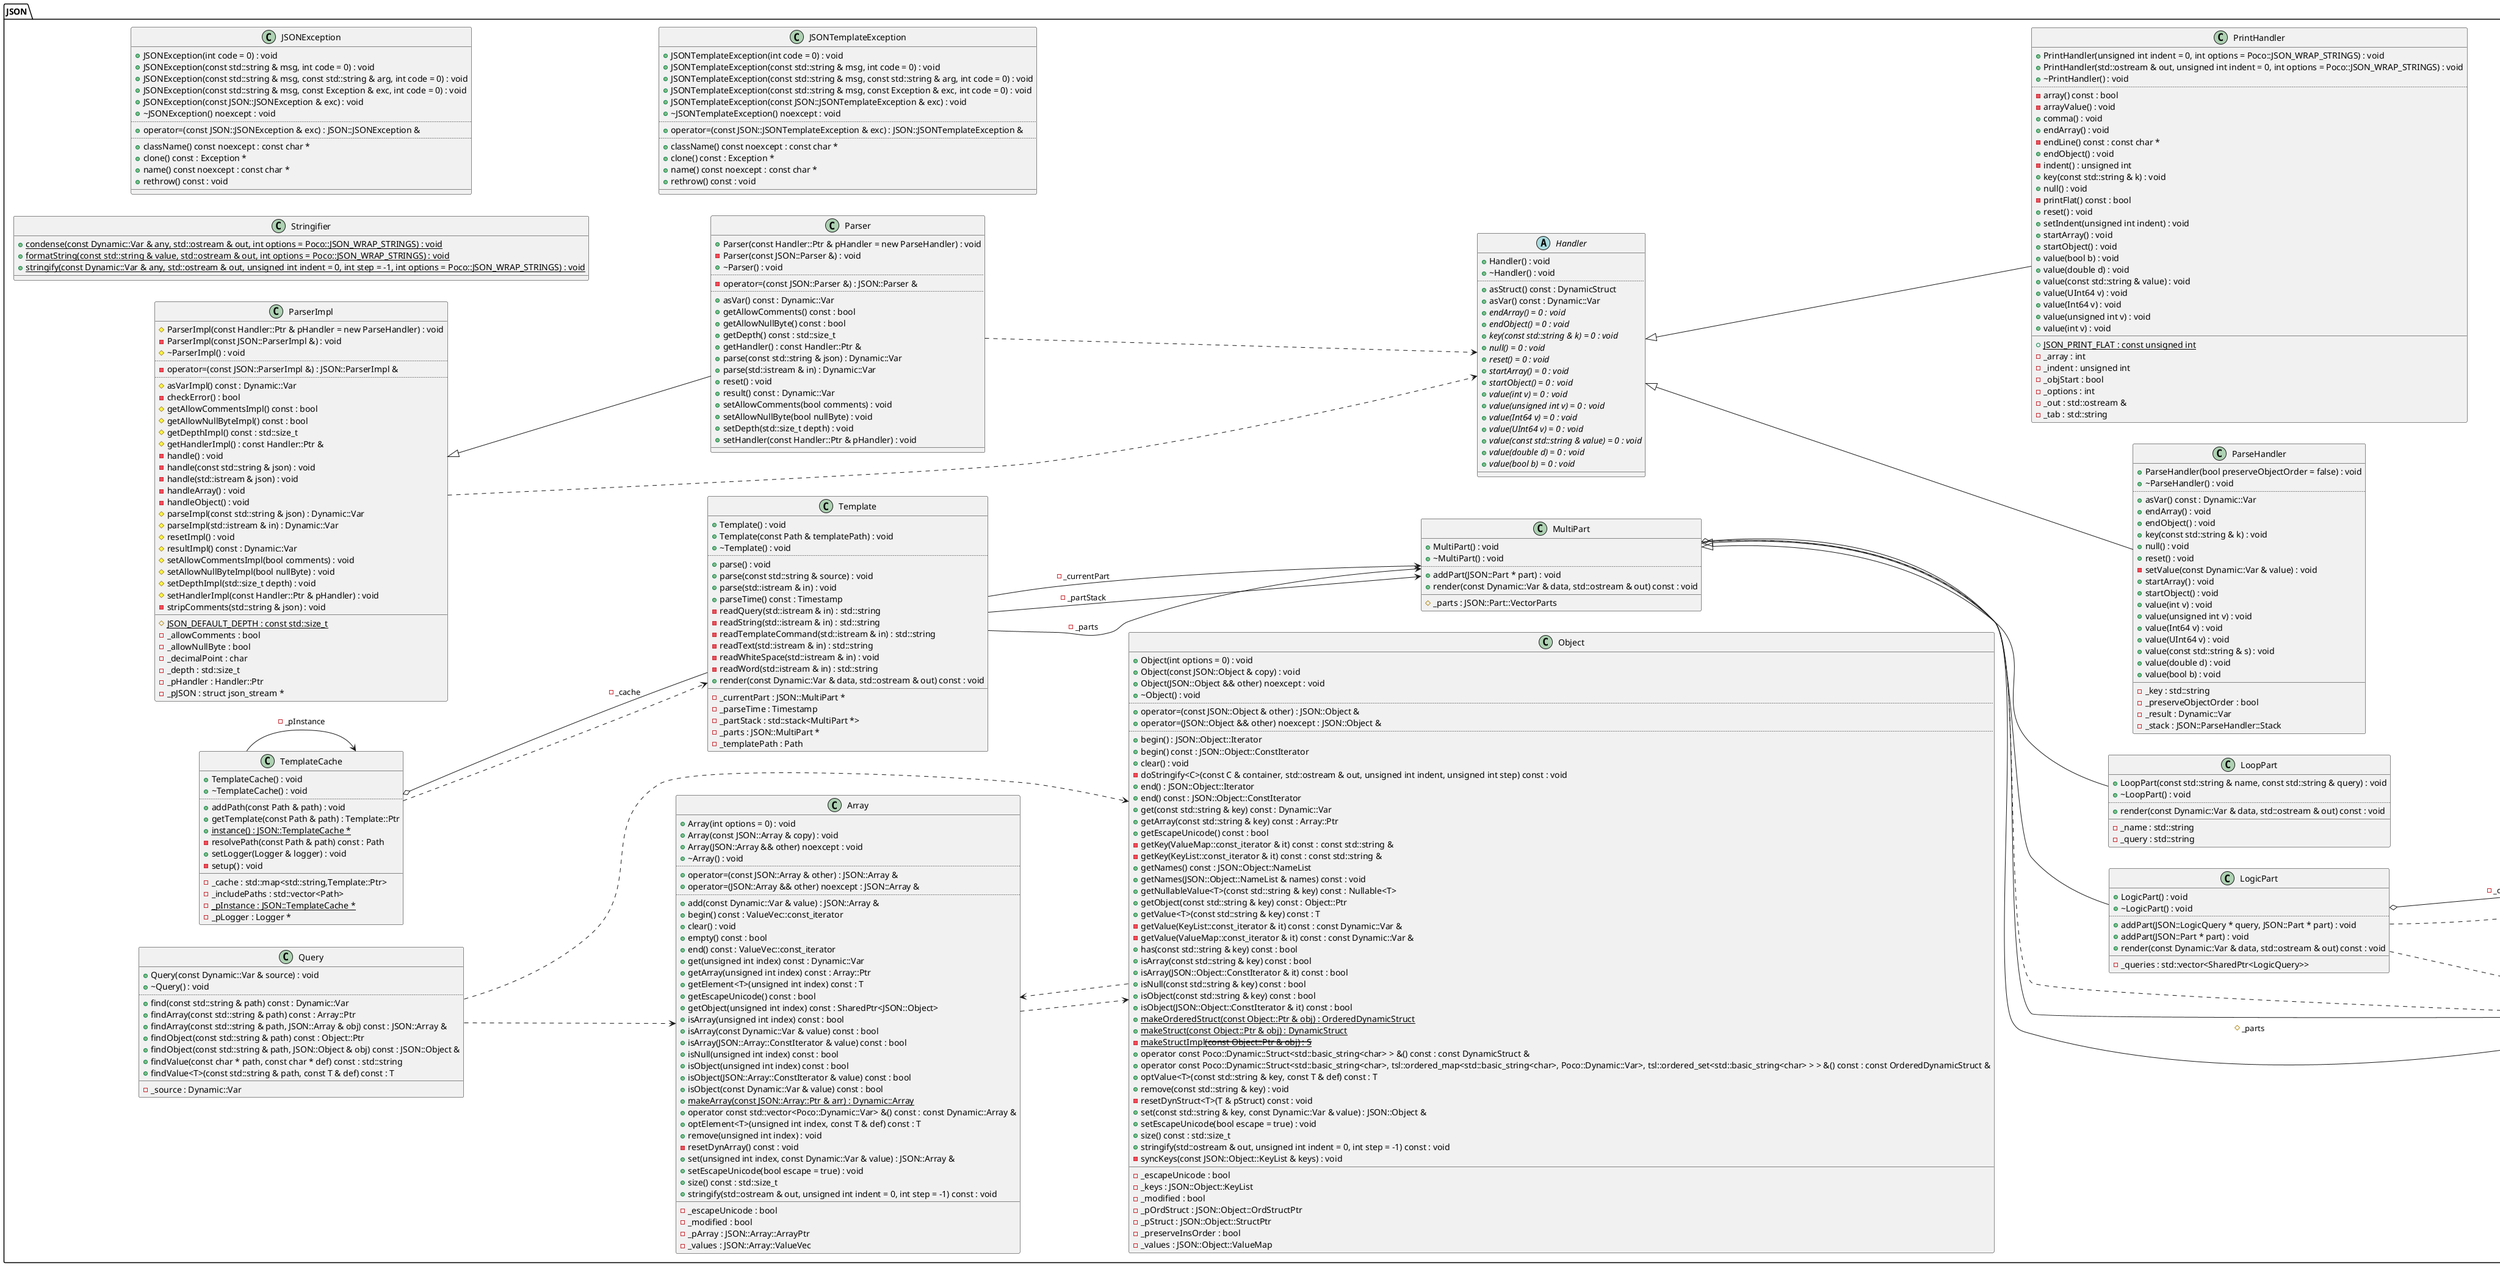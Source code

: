 @startuml
left to right direction
package [JSON] as C_0000719235354874533729 {
class "Array" as C_0000072500838975006454
class C_0000072500838975006454 [[https://github.com/pocoproject/poco/blob/9fc117d585e552ae3327b56900df9cc40653d574/JSON/include/Poco/JSON/Array.h#L35{Array}]] {
+Array(int options = 0) : void [[[https://github.com/pocoproject/poco/blob/9fc117d585e552ae3327b56900df9cc40653d574/JSON/include/Poco/JSON/Array.h#L66{Array}]]]
+Array(const JSON::Array & copy) : void [[[https://github.com/pocoproject/poco/blob/9fc117d585e552ae3327b56900df9cc40653d574/JSON/include/Poco/JSON/Array.h#L73{Array}]]]
+Array(JSON::Array && other) noexcept : void [[[https://github.com/pocoproject/poco/blob/9fc117d585e552ae3327b56900df9cc40653d574/JSON/include/Poco/JSON/Array.h#L76{Array}]]]
+~Array() : void [[[https://github.com/pocoproject/poco/blob/9fc117d585e552ae3327b56900df9cc40653d574/JSON/include/Poco/JSON/Array.h#L85{~Array}]]]
..
+operator=(const JSON::Array & other) : JSON::Array & [[[https://github.com/pocoproject/poco/blob/9fc117d585e552ae3327b56900df9cc40653d574/JSON/include/Poco/JSON/Array.h#L79{operator=}]]]
+operator=(JSON::Array && other) noexcept : JSON::Array & [[[https://github.com/pocoproject/poco/blob/9fc117d585e552ae3327b56900df9cc40653d574/JSON/include/Poco/JSON/Array.h#L82{operator=}]]]
..
+add(const Dynamic::Var & value) : JSON::Array & [[[https://github.com/pocoproject/poco/blob/9fc117d585e552ae3327b56900df9cc40653d574/JSON/include/Poco/JSON/Array.h#L174{add}]]]
+begin() const : ValueVec::const_iterator [[[https://github.com/pocoproject/poco/blob/9fc117d585e552ae3327b56900df9cc40653d574/JSON/include/Poco/JSON/Array.h#L94{begin}]]]
+clear() : void [[[https://github.com/pocoproject/poco/blob/9fc117d585e552ae3327b56900df9cc40653d574/JSON/include/Poco/JSON/Array.h#L193{clear}]]]
+empty() const : bool [[[https://github.com/pocoproject/poco/blob/9fc117d585e552ae3327b56900df9cc40653d574/JSON/include/Poco/JSON/Array.h#L127{empty}]]]
+end() const : ValueVec::const_iterator [[[https://github.com/pocoproject/poco/blob/9fc117d585e552ae3327b56900df9cc40653d574/JSON/include/Poco/JSON/Array.h#L97{end}]]]
+get(unsigned int index) const : Dynamic::Var [[[https://github.com/pocoproject/poco/blob/9fc117d585e552ae3327b56900df9cc40653d574/JSON/include/Poco/JSON/Array.h#L100{get}]]]
+getArray(unsigned int index) const : Array::Ptr [[[https://github.com/pocoproject/poco/blob/9fc117d585e552ae3327b56900df9cc40653d574/JSON/include/Poco/JSON/Array.h#L104{getArray}]]]
+getElement<T>(unsigned int index) const : T
+getEscapeUnicode() const : bool [[[https://github.com/pocoproject/poco/blob/9fc117d585e552ae3327b56900df9cc40653d574/JSON/include/Poco/JSON/Array.h#L91{getEscapeUnicode}]]]
+getObject(unsigned int index) const : SharedPtr<JSON::Object> [[[https://github.com/pocoproject/poco/blob/9fc117d585e552ae3327b56900df9cc40653d574/JSON/include/Poco/JSON/Array.h#L120{getObject}]]]
+isArray(unsigned int index) const : bool [[[https://github.com/pocoproject/poco/blob/9fc117d585e552ae3327b56900df9cc40653d574/JSON/include/Poco/JSON/Array.h#L130{isArray}]]]
+isArray(const Dynamic::Var & value) const : bool [[[https://github.com/pocoproject/poco/blob/9fc117d585e552ae3327b56900df9cc40653d574/JSON/include/Poco/JSON/Array.h#L133{isArray}]]]
+isArray(JSON::Array::ConstIterator & value) const : bool [[[https://github.com/pocoproject/poco/blob/9fc117d585e552ae3327b56900df9cc40653d574/JSON/include/Poco/JSON/Array.h#L136{isArray}]]]
+isNull(unsigned int index) const : bool [[[https://github.com/pocoproject/poco/blob/9fc117d585e552ae3327b56900df9cc40653d574/JSON/include/Poco/JSON/Array.h#L139{isNull}]]]
+isObject(unsigned int index) const : bool [[[https://github.com/pocoproject/poco/blob/9fc117d585e552ae3327b56900df9cc40653d574/JSON/include/Poco/JSON/Array.h#L143{isObject}]]]
+isObject(JSON::Array::ConstIterator & value) const : bool [[[https://github.com/pocoproject/poco/blob/9fc117d585e552ae3327b56900df9cc40653d574/JSON/include/Poco/JSON/Array.h#L149{isObject}]]]
+isObject(const Dynamic::Var & value) const : bool [[[https://github.com/pocoproject/poco/blob/9fc117d585e552ae3327b56900df9cc40653d574/JSON/include/Poco/JSON/Array.h#L146{isObject}]]]
{static} +makeArray(const JSON::Array::Ptr & arr) : Dynamic::Array [[[https://github.com/pocoproject/poco/blob/9fc117d585e552ae3327b56900df9cc40653d574/JSON/include/Poco/JSON/Array.h#L190{makeArray}]]]
+operator const std::vector<Poco::Dynamic::Var> &() const : const Dynamic::Array & [[[https://github.com/pocoproject/poco/blob/9fc117d585e552ae3327b56900df9cc40653d574/JSON/include/Poco/JSON/Array.h#L187{operator const std::vector<Poco::Dynamic::Var> &}]]]
+optElement<T>(unsigned int index, const T & def) const : T
+remove(unsigned int index) : void [[[https://github.com/pocoproject/poco/blob/9fc117d585e552ae3327b56900df9cc40653d574/JSON/include/Poco/JSON/Array.h#L184{remove}]]]
-resetDynArray() const : void [[[https://github.com/pocoproject/poco/blob/9fc117d585e552ae3327b56900df9cc40653d574/JSON/include/Poco/JSON/Array.h#L197{resetDynArray}]]]
+set(unsigned int index, const Dynamic::Var & value) : JSON::Array & [[[https://github.com/pocoproject/poco/blob/9fc117d585e552ae3327b56900df9cc40653d574/JSON/include/Poco/JSON/Array.h#L177{set}]]]
+setEscapeUnicode(bool escape = true) : void [[[https://github.com/pocoproject/poco/blob/9fc117d585e552ae3327b56900df9cc40653d574/JSON/include/Poco/JSON/Array.h#L88{setEscapeUnicode}]]]
+size() const : std::size_t [[[https://github.com/pocoproject/poco/blob/9fc117d585e552ae3327b56900df9cc40653d574/JSON/include/Poco/JSON/Array.h#L124{size}]]]
+stringify(std::ostream & out, unsigned int indent = 0, int step = -1) const : void [[[https://github.com/pocoproject/poco/blob/9fc117d585e552ae3327b56900df9cc40653d574/JSON/include/Poco/JSON/Array.h#L180{stringify}]]]
__
-_escapeUnicode : bool [[[https://github.com/pocoproject/poco/blob/9fc117d585e552ae3327b56900df9cc40653d574/JSON/include/Poco/JSON/Array.h#L208{_escapeUnicode}]]]
-_modified : bool [[[https://github.com/pocoproject/poco/blob/9fc117d585e552ae3327b56900df9cc40653d574/JSON/include/Poco/JSON/Array.h#L203{_modified}]]]
-_pArray : JSON::Array::ArrayPtr [[[https://github.com/pocoproject/poco/blob/9fc117d585e552ae3327b56900df9cc40653d574/JSON/include/Poco/JSON/Array.h#L202{_pArray}]]]
-_values : JSON::Array::ValueVec [[[https://github.com/pocoproject/poco/blob/9fc117d585e552ae3327b56900df9cc40653d574/JSON/include/Poco/JSON/Array.h#L201{_values}]]]
}
class "Stringifier" as C_0001436460347683871975
class C_0001436460347683871975 [[https://github.com/pocoproject/poco/blob/9fc117d585e552ae3327b56900df9cc40653d574/JSON/include/Poco/JSON/Stringifier.h#L31{Stringifier}]] {
{static} +condense(const Dynamic::Var & any, std::ostream & out, int options = Poco::JSON_WRAP_STRINGS) : void [[[https://github.com/pocoproject/poco/blob/9fc117d585e552ae3327b56900df9cc40653d574/JSON/include/Poco/JSON/Stringifier.h#L35{condense}]]]
{static} +formatString(const std::string & value, std::ostream & out, int options = Poco::JSON_WRAP_STRINGS) : void [[[https://github.com/pocoproject/poco/blob/9fc117d585e552ae3327b56900df9cc40653d574/JSON/include/Poco/JSON/Stringifier.h#L56{formatString}]]]
{static} +stringify(const Dynamic::Var & any, std::ostream & out, unsigned int indent = 0, int step = -1, int options = Poco::JSON_WRAP_STRINGS) : void [[[https://github.com/pocoproject/poco/blob/9fc117d585e552ae3327b56900df9cc40653d574/JSON/include/Poco/JSON/Stringifier.h#L44{stringify}]]]
__
}
class "Object" as C_0000424593384549787023
class C_0000424593384549787023 [[https://github.com/pocoproject/poco/blob/9fc117d585e552ae3327b56900df9cc40653d574/JSON/include/Poco/JSON/Object.h#L40{Object}]] {
+Object(int options = 0) : void [[[https://github.com/pocoproject/poco/blob/9fc117d585e552ae3327b56900df9cc40653d574/JSON/include/Poco/JSON/Object.h#L70{Object}]]]
+Object(const JSON::Object & copy) : void [[[https://github.com/pocoproject/poco/blob/9fc117d585e552ae3327b56900df9cc40653d574/JSON/include/Poco/JSON/Object.h#L81{Object}]]]
+Object(JSON::Object && other) noexcept : void [[[https://github.com/pocoproject/poco/blob/9fc117d585e552ae3327b56900df9cc40653d574/JSON/include/Poco/JSON/Object.h#L87{Object}]]]
+~Object() : void [[[https://github.com/pocoproject/poco/blob/9fc117d585e552ae3327b56900df9cc40653d574/JSON/include/Poco/JSON/Object.h#L90{~Object}]]]
..
+operator=(const JSON::Object & other) : JSON::Object & [[[https://github.com/pocoproject/poco/blob/9fc117d585e552ae3327b56900df9cc40653d574/JSON/include/Poco/JSON/Object.h#L93{operator=}]]]
+operator=(JSON::Object && other) noexcept : JSON::Object & [[[https://github.com/pocoproject/poco/blob/9fc117d585e552ae3327b56900df9cc40653d574/JSON/include/Poco/JSON/Object.h#L96{operator=}]]]
..
+begin() : JSON::Object::Iterator [[[https://github.com/pocoproject/poco/blob/9fc117d585e552ae3327b56900df9cc40653d574/JSON/include/Poco/JSON/Object.h#L105{begin}]]]
+begin() const : JSON::Object::ConstIterator [[[https://github.com/pocoproject/poco/blob/9fc117d585e552ae3327b56900df9cc40653d574/JSON/include/Poco/JSON/Object.h#L108{begin}]]]
+clear() : void [[[https://github.com/pocoproject/poco/blob/9fc117d585e552ae3327b56900df9cc40653d574/JSON/include/Poco/JSON/Object.h#L232{clear}]]]
-doStringify<C>(const C & container, std::ostream & out, unsigned int indent, unsigned int step) const : void
+end() : JSON::Object::Iterator [[[https://github.com/pocoproject/poco/blob/9fc117d585e552ae3327b56900df9cc40653d574/JSON/include/Poco/JSON/Object.h#L111{end}]]]
+end() const : JSON::Object::ConstIterator [[[https://github.com/pocoproject/poco/blob/9fc117d585e552ae3327b56900df9cc40653d574/JSON/include/Poco/JSON/Object.h#L114{end}]]]
+get(const std::string & key) const : Dynamic::Var [[[https://github.com/pocoproject/poco/blob/9fc117d585e552ae3327b56900df9cc40653d574/JSON/include/Poco/JSON/Object.h#L117{get}]]]
+getArray(const std::string & key) const : Array::Ptr [[[https://github.com/pocoproject/poco/blob/9fc117d585e552ae3327b56900df9cc40653d574/JSON/include/Poco/JSON/Object.h#L121{getArray}]]]
+getEscapeUnicode() const : bool [[[https://github.com/pocoproject/poco/blob/9fc117d585e552ae3327b56900df9cc40653d574/JSON/include/Poco/JSON/Object.h#L102{getEscapeUnicode}]]]
-getKey(ValueMap::const_iterator & it) const : const std::string & [[[https://github.com/pocoproject/poco/blob/9fc117d585e552ae3327b56900df9cc40653d574/JSON/include/Poco/JSON/Object.h#L339{getKey}]]]
-getKey(KeyList::const_iterator & it) const : const std::string & [[[https://github.com/pocoproject/poco/blob/9fc117d585e552ae3327b56900df9cc40653d574/JSON/include/Poco/JSON/Object.h#L341{getKey}]]]
+getNames() const : JSON::Object::NameList [[[https://github.com/pocoproject/poco/blob/9fc117d585e552ae3327b56900df9cc40653d574/JSON/include/Poco/JSON/Object.h#L162{getNames}]]]
+getNames(JSON::Object::NameList & names) const : void [[[https://github.com/pocoproject/poco/blob/9fc117d585e552ae3327b56900df9cc40653d574/JSON/include/Poco/JSON/Object.h#L159{getNames}]]]
+getNullableValue<T>(const std::string & key) const : Nullable<T>
+getObject(const std::string & key) const : Object::Ptr [[[https://github.com/pocoproject/poco/blob/9fc117d585e552ae3327b56900df9cc40653d574/JSON/include/Poco/JSON/Object.h#L126{getObject}]]]
+getValue<T>(const std::string & key) const : T
-getValue(KeyList::const_iterator & it) const : const Dynamic::Var & [[[https://github.com/pocoproject/poco/blob/9fc117d585e552ae3327b56900df9cc40653d574/JSON/include/Poco/JSON/Object.h#L342{getValue}]]]
-getValue(ValueMap::const_iterator & it) const : const Dynamic::Var & [[[https://github.com/pocoproject/poco/blob/9fc117d585e552ae3327b56900df9cc40653d574/JSON/include/Poco/JSON/Object.h#L340{getValue}]]]
+has(const std::string & key) const : bool [[[https://github.com/pocoproject/poco/blob/9fc117d585e552ae3327b56900df9cc40653d574/JSON/include/Poco/JSON/Object.h#L165{has}]]]
+isArray(const std::string & key) const : bool [[[https://github.com/pocoproject/poco/blob/9fc117d585e552ae3327b56900df9cc40653d574/JSON/include/Poco/JSON/Object.h#L168{isArray}]]]
+isArray(JSON::Object::ConstIterator & it) const : bool [[[https://github.com/pocoproject/poco/blob/9fc117d585e552ae3327b56900df9cc40653d574/JSON/include/Poco/JSON/Object.h#L171{isArray}]]]
+isNull(const std::string & key) const : bool [[[https://github.com/pocoproject/poco/blob/9fc117d585e552ae3327b56900df9cc40653d574/JSON/include/Poco/JSON/Object.h#L174{isNull}]]]
+isObject(const std::string & key) const : bool [[[https://github.com/pocoproject/poco/blob/9fc117d585e552ae3327b56900df9cc40653d574/JSON/include/Poco/JSON/Object.h#L177{isObject}]]]
+isObject(JSON::Object::ConstIterator & it) const : bool [[[https://github.com/pocoproject/poco/blob/9fc117d585e552ae3327b56900df9cc40653d574/JSON/include/Poco/JSON/Object.h#L180{isObject}]]]
{static} +makeOrderedStruct(const Object::Ptr & obj) : OrderedDynamicStruct [[[https://github.com/pocoproject/poco/blob/9fc117d585e552ae3327b56900df9cc40653d574/JSON/include/Poco/JSON/Object.h#L223{makeOrderedStruct}]]]
{static} +makeStruct(const Object::Ptr & obj) : DynamicStruct [[[https://github.com/pocoproject/poco/blob/9fc117d585e552ae3327b56900df9cc40653d574/JSON/include/Poco/JSON/Object.h#L220{makeStruct}]]]
{static} -makeStructImpl<S>(const Object::Ptr & obj) : S
+operator const Poco::Dynamic::Struct<std::basic_string<char> > &() const : const DynamicStruct & [[[https://github.com/pocoproject/poco/blob/9fc117d585e552ae3327b56900df9cc40653d574/JSON/include/Poco/JSON/Object.h#L229{operator const Poco::Dynamic::Struct<std::basic_string<char> > &}]]]
+operator const Poco::Dynamic::Struct<std::basic_string<char>, tsl::ordered_map<std::basic_string<char>, Poco::Dynamic::Var>, tsl::ordered_set<std::basic_string<char> > > &() const : const OrderedDynamicStruct & [[[https://github.com/pocoproject/poco/blob/9fc117d585e552ae3327b56900df9cc40653d574/JSON/include/Poco/JSON/Object.h#L226{operator const Poco::Dynamic::Struct<std::basic_string<char>, tsl::ordered_map<std::basic_string<char>, Poco::Dynamic::Var>, tsl::ordered_set<std::basic_string<char> > > &}]]]
+optValue<T>(const std::string & key, const T & def) const : T
+remove(const std::string & key) : void [[[https://github.com/pocoproject/poco/blob/9fc117d585e552ae3327b56900df9cc40653d574/JSON/include/Poco/JSON/Object.h#L217{remove}]]]
-resetDynStruct<T>(T & pStruct) const : void
+set(const std::string & key, const Dynamic::Var & value) : JSON::Object & [[[https://github.com/pocoproject/poco/blob/9fc117d585e552ae3327b56900df9cc40653d574/JSON/include/Poco/JSON/Object.h#L208{set}]]]
+setEscapeUnicode(bool escape = true) : void [[[https://github.com/pocoproject/poco/blob/9fc117d585e552ae3327b56900df9cc40653d574/JSON/include/Poco/JSON/Object.h#L99{setEscapeUnicode}]]]
+size() const : std::size_t [[[https://github.com/pocoproject/poco/blob/9fc117d585e552ae3327b56900df9cc40653d574/JSON/include/Poco/JSON/Object.h#L205{size}]]]
+stringify(std::ostream & out, unsigned int indent = 0, int step = -1) const : void [[[https://github.com/pocoproject/poco/blob/9fc117d585e552ae3327b56900df9cc40653d574/JSON/include/Poco/JSON/Object.h#L211{stringify}]]]
-syncKeys(const JSON::Object::KeyList & keys) : void [[[https://github.com/pocoproject/poco/blob/9fc117d585e552ae3327b56900df9cc40653d574/JSON/include/Poco/JSON/Object.h#L242{syncKeys}]]]
__
-_escapeUnicode : bool [[[https://github.com/pocoproject/poco/blob/9fc117d585e552ae3327b56900df9cc40653d574/JSON/include/Poco/JSON/Object.h#L351{_escapeUnicode}]]]
-_keys : JSON::Object::KeyList [[[https://github.com/pocoproject/poco/blob/9fc117d585e552ae3327b56900df9cc40653d574/JSON/include/Poco/JSON/Object.h#L345{_keys}]]]
-_modified : bool [[[https://github.com/pocoproject/poco/blob/9fc117d585e552ae3327b56900df9cc40653d574/JSON/include/Poco/JSON/Object.h#L354{_modified}]]]
-_pOrdStruct : JSON::Object::OrdStructPtr [[[https://github.com/pocoproject/poco/blob/9fc117d585e552ae3327b56900df9cc40653d574/JSON/include/Poco/JSON/Object.h#L353{_pOrdStruct}]]]
-_pStruct : JSON::Object::StructPtr [[[https://github.com/pocoproject/poco/blob/9fc117d585e552ae3327b56900df9cc40653d574/JSON/include/Poco/JSON/Object.h#L352{_pStruct}]]]
-_preserveInsOrder : bool [[[https://github.com/pocoproject/poco/blob/9fc117d585e552ae3327b56900df9cc40653d574/JSON/include/Poco/JSON/Object.h#L346{_preserveInsOrder}]]]
-_values : JSON::Object::ValueMap [[[https://github.com/pocoproject/poco/blob/9fc117d585e552ae3327b56900df9cc40653d574/JSON/include/Poco/JSON/Object.h#L344{_values}]]]
}
abstract "Handler" as C_0002170781564733223471
abstract C_0002170781564733223471 [[https://github.com/pocoproject/poco/blob/9fc117d585e552ae3327b56900df9cc40653d574/JSON/include/Poco/JSON/Handler.h#L31{Handler}]] {
+Handler() : void [[[https://github.com/pocoproject/poco/blob/9fc117d585e552ae3327b56900df9cc40653d574/JSON/include/Poco/JSON/Handler.h#L41{Handler}]]]
+~Handler() : void [[[https://github.com/pocoproject/poco/blob/9fc117d585e552ae3327b56900df9cc40653d574/JSON/include/Poco/JSON/Handler.h#L44{~Handler}]]]
..
+asStruct() const : DynamicStruct [[[https://github.com/pocoproject/poco/blob/9fc117d585e552ae3327b56900df9cc40653d574/JSON/include/Poco/JSON/Handler.h#L97{asStruct}]]]
+asVar() const : Dynamic::Var [[[https://github.com/pocoproject/poco/blob/9fc117d585e552ae3327b56900df9cc40653d574/JSON/include/Poco/JSON/Handler.h#L93{asVar}]]]
{abstract} +endArray() = 0 : void [[[https://github.com/pocoproject/poco/blob/9fc117d585e552ae3327b56900df9cc40653d574/JSON/include/Poco/JSON/Handler.h#L59{endArray}]]]
{abstract} +endObject() = 0 : void [[[https://github.com/pocoproject/poco/blob/9fc117d585e552ae3327b56900df9cc40653d574/JSON/include/Poco/JSON/Handler.h#L53{endObject}]]]
{abstract} +key(const std::string & k) = 0 : void [[[https://github.com/pocoproject/poco/blob/9fc117d585e552ae3327b56900df9cc40653d574/JSON/include/Poco/JSON/Handler.h#L62{key}]]]
{abstract} +null() = 0 : void [[[https://github.com/pocoproject/poco/blob/9fc117d585e552ae3327b56900df9cc40653d574/JSON/include/Poco/JSON/Handler.h#L65{null}]]]
{abstract} +reset() = 0 : void [[[https://github.com/pocoproject/poco/blob/9fc117d585e552ae3327b56900df9cc40653d574/JSON/include/Poco/JSON/Handler.h#L47{reset}]]]
{abstract} +startArray() = 0 : void [[[https://github.com/pocoproject/poco/blob/9fc117d585e552ae3327b56900df9cc40653d574/JSON/include/Poco/JSON/Handler.h#L56{startArray}]]]
{abstract} +startObject() = 0 : void [[[https://github.com/pocoproject/poco/blob/9fc117d585e552ae3327b56900df9cc40653d574/JSON/include/Poco/JSON/Handler.h#L50{startObject}]]]
{abstract} +value(int v) = 0 : void [[[https://github.com/pocoproject/poco/blob/9fc117d585e552ae3327b56900df9cc40653d574/JSON/include/Poco/JSON/Handler.h#L68{value}]]]
{abstract} +value(unsigned int v) = 0 : void [[[https://github.com/pocoproject/poco/blob/9fc117d585e552ae3327b56900df9cc40653d574/JSON/include/Poco/JSON/Handler.h#L71{value}]]]
{abstract} +value(Int64 v) = 0 : void [[[https://github.com/pocoproject/poco/blob/9fc117d585e552ae3327b56900df9cc40653d574/JSON/include/Poco/JSON/Handler.h#L76{value}]]]
{abstract} +value(UInt64 v) = 0 : void [[[https://github.com/pocoproject/poco/blob/9fc117d585e552ae3327b56900df9cc40653d574/JSON/include/Poco/JSON/Handler.h#L79{value}]]]
{abstract} +value(const std::string & value) = 0 : void [[[https://github.com/pocoproject/poco/blob/9fc117d585e552ae3327b56900df9cc40653d574/JSON/include/Poco/JSON/Handler.h#L84{value}]]]
{abstract} +value(double d) = 0 : void [[[https://github.com/pocoproject/poco/blob/9fc117d585e552ae3327b56900df9cc40653d574/JSON/include/Poco/JSON/Handler.h#L87{value}]]]
{abstract} +value(bool b) = 0 : void [[[https://github.com/pocoproject/poco/blob/9fc117d585e552ae3327b56900df9cc40653d574/JSON/include/Poco/JSON/Handler.h#L90{value}]]]
__
}
class "ParseHandler" as C_0001063058512718358175
class C_0001063058512718358175 [[https://github.com/pocoproject/poco/blob/9fc117d585e552ae3327b56900df9cc40653d574/JSON/include/Poco/JSON/ParseHandler.h#L29{ParseHandler}]] {
+ParseHandler(bool preserveObjectOrder = false) : void [[[https://github.com/pocoproject/poco/blob/9fc117d585e552ae3327b56900df9cc40653d574/JSON/include/Poco/JSON/ParseHandler.h#L36{ParseHandler}]]]
+~ParseHandler() : void [[[https://github.com/pocoproject/poco/blob/9fc117d585e552ae3327b56900df9cc40653d574/JSON/include/Poco/JSON/ParseHandler.h#L43{~ParseHandler}]]]
..
+asVar() const : Dynamic::Var [[[https://github.com/pocoproject/poco/blob/9fc117d585e552ae3327b56900df9cc40653d574/JSON/include/Poco/JSON/ParseHandler.h#L64{asVar}]]]
+endArray() : void [[[https://github.com/pocoproject/poco/blob/9fc117d585e552ae3327b56900df9cc40653d574/JSON/include/Poco/JSON/ParseHandler.h#L58{endArray}]]]
+endObject() : void [[[https://github.com/pocoproject/poco/blob/9fc117d585e552ae3327b56900df9cc40653d574/JSON/include/Poco/JSON/ParseHandler.h#L52{endObject}]]]
+key(const std::string & k) : void [[[https://github.com/pocoproject/poco/blob/9fc117d585e552ae3327b56900df9cc40653d574/JSON/include/Poco/JSON/ParseHandler.h#L61{key}]]]
+null() : void [[[https://github.com/pocoproject/poco/blob/9fc117d585e552ae3327b56900df9cc40653d574/JSON/include/Poco/JSON/ParseHandler.h#L92{null}]]]
+reset() : void [[[https://github.com/pocoproject/poco/blob/9fc117d585e552ae3327b56900df9cc40653d574/JSON/include/Poco/JSON/ParseHandler.h#L46{reset}]]]
-setValue(const Dynamic::Var & value) : void [[[https://github.com/pocoproject/poco/blob/9fc117d585e552ae3327b56900df9cc40653d574/JSON/include/Poco/JSON/ParseHandler.h#L96{setValue}]]]
+startArray() : void [[[https://github.com/pocoproject/poco/blob/9fc117d585e552ae3327b56900df9cc40653d574/JSON/include/Poco/JSON/ParseHandler.h#L55{startArray}]]]
+startObject() : void [[[https://github.com/pocoproject/poco/blob/9fc117d585e552ae3327b56900df9cc40653d574/JSON/include/Poco/JSON/ParseHandler.h#L49{startObject}]]]
+value(int v) : void [[[https://github.com/pocoproject/poco/blob/9fc117d585e552ae3327b56900df9cc40653d574/JSON/include/Poco/JSON/ParseHandler.h#L67{value}]]]
+value(unsigned int v) : void [[[https://github.com/pocoproject/poco/blob/9fc117d585e552ae3327b56900df9cc40653d574/JSON/include/Poco/JSON/ParseHandler.h#L70{value}]]]
+value(Int64 v) : void [[[https://github.com/pocoproject/poco/blob/9fc117d585e552ae3327b56900df9cc40653d574/JSON/include/Poco/JSON/ParseHandler.h#L75{value}]]]
+value(UInt64 v) : void [[[https://github.com/pocoproject/poco/blob/9fc117d585e552ae3327b56900df9cc40653d574/JSON/include/Poco/JSON/ParseHandler.h#L78{value}]]]
+value(const std::string & s) : void [[[https://github.com/pocoproject/poco/blob/9fc117d585e552ae3327b56900df9cc40653d574/JSON/include/Poco/JSON/ParseHandler.h#L83{value}]]]
+value(double d) : void [[[https://github.com/pocoproject/poco/blob/9fc117d585e552ae3327b56900df9cc40653d574/JSON/include/Poco/JSON/ParseHandler.h#L86{value}]]]
+value(bool b) : void [[[https://github.com/pocoproject/poco/blob/9fc117d585e552ae3327b56900df9cc40653d574/JSON/include/Poco/JSON/ParseHandler.h#L89{value}]]]
__
-_key : std::string [[[https://github.com/pocoproject/poco/blob/9fc117d585e552ae3327b56900df9cc40653d574/JSON/include/Poco/JSON/ParseHandler.h#L100{_key}]]]
-_preserveObjectOrder : bool [[[https://github.com/pocoproject/poco/blob/9fc117d585e552ae3327b56900df9cc40653d574/JSON/include/Poco/JSON/ParseHandler.h#L102{_preserveObjectOrder}]]]
-_result : Dynamic::Var [[[https://github.com/pocoproject/poco/blob/9fc117d585e552ae3327b56900df9cc40653d574/JSON/include/Poco/JSON/ParseHandler.h#L101{_result}]]]
-_stack : JSON::ParseHandler::Stack [[[https://github.com/pocoproject/poco/blob/9fc117d585e552ae3327b56900df9cc40653d574/JSON/include/Poco/JSON/ParseHandler.h#L99{_stack}]]]
}
class "JSONException" as C_0002224435553795914096
class C_0002224435553795914096 [[https://github.com/pocoproject/poco/blob/9fc117d585e552ae3327b56900df9cc40653d574/JSON/include/Poco/JSON/JSONException.h#L29{JSONException}]] {
+JSONException(int code = 0) : void [[[https://github.com/pocoproject/poco/blob/9fc117d585e552ae3327b56900df9cc40653d574/JSON/include/Poco/JSON/JSONException.h#L29{JSONException}]]]
+JSONException(const std::string & msg, int code = 0) : void [[[https://github.com/pocoproject/poco/blob/9fc117d585e552ae3327b56900df9cc40653d574/JSON/include/Poco/JSON/JSONException.h#L29{JSONException}]]]
+JSONException(const std::string & msg, const std::string & arg, int code = 0) : void [[[https://github.com/pocoproject/poco/blob/9fc117d585e552ae3327b56900df9cc40653d574/JSON/include/Poco/JSON/JSONException.h#L29{JSONException}]]]
+JSONException(const std::string & msg, const Exception & exc, int code = 0) : void [[[https://github.com/pocoproject/poco/blob/9fc117d585e552ae3327b56900df9cc40653d574/JSON/include/Poco/JSON/JSONException.h#L29{JSONException}]]]
+JSONException(const JSON::JSONException & exc) : void [[[https://github.com/pocoproject/poco/blob/9fc117d585e552ae3327b56900df9cc40653d574/JSON/include/Poco/JSON/JSONException.h#L29{JSONException}]]]
+~JSONException() noexcept : void [[[https://github.com/pocoproject/poco/blob/9fc117d585e552ae3327b56900df9cc40653d574/JSON/include/Poco/JSON/JSONException.h#L29{~JSONException}]]]
..
+operator=(const JSON::JSONException & exc) : JSON::JSONException & [[[https://github.com/pocoproject/poco/blob/9fc117d585e552ae3327b56900df9cc40653d574/JSON/include/Poco/JSON/JSONException.h#L29{operator=}]]]
..
+className() const noexcept : const char * [[[https://github.com/pocoproject/poco/blob/9fc117d585e552ae3327b56900df9cc40653d574/JSON/include/Poco/JSON/JSONException.h#L29{className}]]]
+clone() const : Exception * [[[https://github.com/pocoproject/poco/blob/9fc117d585e552ae3327b56900df9cc40653d574/JSON/include/Poco/JSON/JSONException.h#L29{clone}]]]
+name() const noexcept : const char * [[[https://github.com/pocoproject/poco/blob/9fc117d585e552ae3327b56900df9cc40653d574/JSON/include/Poco/JSON/JSONException.h#L29{name}]]]
+rethrow() const : void [[[https://github.com/pocoproject/poco/blob/9fc117d585e552ae3327b56900df9cc40653d574/JSON/include/Poco/JSON/JSONException.h#L29{rethrow}]]]
__
}
class "ParserImpl" as C_0001556582210166851441
class C_0001556582210166851441 [[https://github.com/pocoproject/poco/blob/9fc117d585e552ae3327b56900df9cc40653d574/JSON/include/Poco/JSON/ParserImpl.h#L38{ParserImpl}]] {
#ParserImpl(const Handler::Ptr & pHandler = new ParseHandler) : void [[[https://github.com/pocoproject/poco/blob/9fc117d585e552ae3327b56900df9cc40653d574/JSON/include/Poco/JSON/ParserImpl.h#L43{ParserImpl}]]]
-ParserImpl(const JSON::ParserImpl &) : void [[[https://github.com/pocoproject/poco/blob/9fc117d585e552ae3327b56900df9cc40653d574/JSON/include/Poco/JSON/ParserImpl.h#L95{ParserImpl}]]]
#~ParserImpl() : void [[[https://github.com/pocoproject/poco/blob/9fc117d585e552ae3327b56900df9cc40653d574/JSON/include/Poco/JSON/ParserImpl.h#L46{~ParserImpl}]]]
..
-operator=(const JSON::ParserImpl &) : JSON::ParserImpl & [[[https://github.com/pocoproject/poco/blob/9fc117d585e552ae3327b56900df9cc40653d574/JSON/include/Poco/JSON/ParserImpl.h#L96{operator=}]]]
..
#asVarImpl() const : Dynamic::Var [[[https://github.com/pocoproject/poco/blob/9fc117d585e552ae3327b56900df9cc40653d574/JSON/include/Poco/JSON/ParserImpl.h#L88{asVarImpl}]]]
-checkError() : bool [[[https://github.com/pocoproject/poco/blob/9fc117d585e552ae3327b56900df9cc40653d574/JSON/include/Poco/JSON/ParserImpl.h#L104{checkError}]]]
#getAllowCommentsImpl() const : bool [[[https://github.com/pocoproject/poco/blob/9fc117d585e552ae3327b56900df9cc40653d574/JSON/include/Poco/JSON/ParserImpl.h#L55{getAllowCommentsImpl}]]]
#getAllowNullByteImpl() const : bool [[[https://github.com/pocoproject/poco/blob/9fc117d585e552ae3327b56900df9cc40653d574/JSON/include/Poco/JSON/ParserImpl.h#L65{getAllowNullByteImpl}]]]
#getDepthImpl() const : std::size_t [[[https://github.com/pocoproject/poco/blob/9fc117d585e552ae3327b56900df9cc40653d574/JSON/include/Poco/JSON/ParserImpl.h#L73{getDepthImpl}]]]
#getHandlerImpl() : const Handler::Ptr & [[[https://github.com/pocoproject/poco/blob/9fc117d585e552ae3327b56900df9cc40653d574/JSON/include/Poco/JSON/ParserImpl.h#L85{getHandlerImpl}]]]
-handle() : void [[[https://github.com/pocoproject/poco/blob/9fc117d585e552ae3327b56900df9cc40653d574/JSON/include/Poco/JSON/ParserImpl.h#L100{handle}]]]
-handle(const std::string & json) : void [[[https://github.com/pocoproject/poco/blob/9fc117d585e552ae3327b56900df9cc40653d574/JSON/include/Poco/JSON/ParserImpl.h#L101{handle}]]]
-handle(std::istream & json) : void [[[https://github.com/pocoproject/poco/blob/9fc117d585e552ae3327b56900df9cc40653d574/JSON/include/Poco/JSON/ParserImpl.h#L102{handle}]]]
-handleArray() : void [[[https://github.com/pocoproject/poco/blob/9fc117d585e552ae3327b56900df9cc40653d574/JSON/include/Poco/JSON/ParserImpl.h#L98{handleArray}]]]
-handleObject() : void [[[https://github.com/pocoproject/poco/blob/9fc117d585e552ae3327b56900df9cc40653d574/JSON/include/Poco/JSON/ParserImpl.h#L99{handleObject}]]]
#parseImpl(const std::string & json) : Dynamic::Var [[[https://github.com/pocoproject/poco/blob/9fc117d585e552ae3327b56900df9cc40653d574/JSON/include/Poco/JSON/ParserImpl.h#L76{parseImpl}]]]
#parseImpl(std::istream & in) : Dynamic::Var [[[https://github.com/pocoproject/poco/blob/9fc117d585e552ae3327b56900df9cc40653d574/JSON/include/Poco/JSON/ParserImpl.h#L79{parseImpl}]]]
#resetImpl() : void [[[https://github.com/pocoproject/poco/blob/9fc117d585e552ae3327b56900df9cc40653d574/JSON/include/Poco/JSON/ParserImpl.h#L49{resetImpl}]]]
#resultImpl() const : Dynamic::Var [[[https://github.com/pocoproject/poco/blob/9fc117d585e552ae3327b56900df9cc40653d574/JSON/include/Poco/JSON/ParserImpl.h#L91{resultImpl}]]]
#setAllowCommentsImpl(bool comments) : void [[[https://github.com/pocoproject/poco/blob/9fc117d585e552ae3327b56900df9cc40653d574/JSON/include/Poco/JSON/ParserImpl.h#L52{setAllowCommentsImpl}]]]
#setAllowNullByteImpl(bool nullByte) : void [[[https://github.com/pocoproject/poco/blob/9fc117d585e552ae3327b56900df9cc40653d574/JSON/include/Poco/JSON/ParserImpl.h#L60{setAllowNullByteImpl}]]]
#setDepthImpl(std::size_t depth) : void [[[https://github.com/pocoproject/poco/blob/9fc117d585e552ae3327b56900df9cc40653d574/JSON/include/Poco/JSON/ParserImpl.h#L70{setDepthImpl}]]]
#setHandlerImpl(const Handler::Ptr & pHandler) : void [[[https://github.com/pocoproject/poco/blob/9fc117d585e552ae3327b56900df9cc40653d574/JSON/include/Poco/JSON/ParserImpl.h#L82{setHandlerImpl}]]]
-stripComments(std::string & json) : void [[[https://github.com/pocoproject/poco/blob/9fc117d585e552ae3327b56900df9cc40653d574/JSON/include/Poco/JSON/ParserImpl.h#L103{stripComments}]]]
__
{static} #JSON_DEFAULT_DEPTH : const std::size_t [[[https://github.com/pocoproject/poco/blob/9fc117d585e552ae3327b56900df9cc40653d574/JSON/include/Poco/JSON/ParserImpl.h#L41{JSON_DEFAULT_DEPTH}]]]
-_allowComments : bool [[[https://github.com/pocoproject/poco/blob/9fc117d585e552ae3327b56900df9cc40653d574/JSON/include/Poco/JSON/ParserImpl.h#L111{_allowComments}]]]
-_allowNullByte : bool [[[https://github.com/pocoproject/poco/blob/9fc117d585e552ae3327b56900df9cc40653d574/JSON/include/Poco/JSON/ParserImpl.h#L110{_allowNullByte}]]]
-_decimalPoint : char [[[https://github.com/pocoproject/poco/blob/9fc117d585e552ae3327b56900df9cc40653d574/JSON/include/Poco/JSON/ParserImpl.h#L109{_decimalPoint}]]]
-_depth : std::size_t [[[https://github.com/pocoproject/poco/blob/9fc117d585e552ae3327b56900df9cc40653d574/JSON/include/Poco/JSON/ParserImpl.h#L108{_depth}]]]
-_pHandler : Handler::Ptr [[[https://github.com/pocoproject/poco/blob/9fc117d585e552ae3327b56900df9cc40653d574/JSON/include/Poco/JSON/ParserImpl.h#L107{_pHandler}]]]
-_pJSON : struct json_stream * [[[https://github.com/pocoproject/poco/blob/9fc117d585e552ae3327b56900df9cc40653d574/JSON/include/Poco/JSON/ParserImpl.h#L106{_pJSON}]]]
}
class "Parser" as C_0000960597239263284557
class C_0000960597239263284557 [[https://github.com/pocoproject/poco/blob/9fc117d585e552ae3327b56900df9cc40653d574/JSON/include/Poco/JSON/Parser.h#L36{Parser}]] {
+Parser(const Handler::Ptr & pHandler = new ParseHandler) : void [[[https://github.com/pocoproject/poco/blob/9fc117d585e552ae3327b56900df9cc40653d574/JSON/include/Poco/JSON/Parser.h#L68{Parser}]]]
-Parser(const JSON::Parser &) : void [[[https://github.com/pocoproject/poco/blob/9fc117d585e552ae3327b56900df9cc40653d574/JSON/include/Poco/JSON/Parser.h#L132{Parser}]]]
+~Parser() : void [[[https://github.com/pocoproject/poco/blob/9fc117d585e552ae3327b56900df9cc40653d574/JSON/include/Poco/JSON/Parser.h#L71{~Parser}]]]
..
-operator=(const JSON::Parser &) : JSON::Parser & [[[https://github.com/pocoproject/poco/blob/9fc117d585e552ae3327b56900df9cc40653d574/JSON/include/Poco/JSON/Parser.h#L133{operator=}]]]
..
+asVar() const : Dynamic::Var [[[https://github.com/pocoproject/poco/blob/9fc117d585e552ae3327b56900df9cc40653d574/JSON/include/Poco/JSON/Parser.h#L125{asVar}]]]
+getAllowComments() const : bool [[[https://github.com/pocoproject/poco/blob/9fc117d585e552ae3327b56900df9cc40653d574/JSON/include/Poco/JSON/Parser.h#L84{getAllowComments}]]]
+getAllowNullByte() const : bool [[[https://github.com/pocoproject/poco/blob/9fc117d585e552ae3327b56900df9cc40653d574/JSON/include/Poco/JSON/Parser.h#L98{getAllowNullByte}]]]
+getDepth() const : std::size_t [[[https://github.com/pocoproject/poco/blob/9fc117d585e552ae3327b56900df9cc40653d574/JSON/include/Poco/JSON/Parser.h#L110{getDepth}]]]
+getHandler() : const Handler::Ptr & [[[https://github.com/pocoproject/poco/blob/9fc117d585e552ae3327b56900df9cc40653d574/JSON/include/Poco/JSON/Parser.h#L122{getHandler}]]]
+parse(const std::string & json) : Dynamic::Var [[[https://github.com/pocoproject/poco/blob/9fc117d585e552ae3327b56900df9cc40653d574/JSON/include/Poco/JSON/Parser.h#L113{parse}]]]
+parse(std::istream & in) : Dynamic::Var [[[https://github.com/pocoproject/poco/blob/9fc117d585e552ae3327b56900df9cc40653d574/JSON/include/Poco/JSON/Parser.h#L116{parse}]]]
+reset() : void [[[https://github.com/pocoproject/poco/blob/9fc117d585e552ae3327b56900df9cc40653d574/JSON/include/Poco/JSON/Parser.h#L74{reset}]]]
+result() const : Dynamic::Var [[[https://github.com/pocoproject/poco/blob/9fc117d585e552ae3327b56900df9cc40653d574/JSON/include/Poco/JSON/Parser.h#L128{result}]]]
+setAllowComments(bool comments) : void [[[https://github.com/pocoproject/poco/blob/9fc117d585e552ae3327b56900df9cc40653d574/JSON/include/Poco/JSON/Parser.h#L77{setAllowComments}]]]
+setAllowNullByte(bool nullByte) : void [[[https://github.com/pocoproject/poco/blob/9fc117d585e552ae3327b56900df9cc40653d574/JSON/include/Poco/JSON/Parser.h#L89{setAllowNullByte}]]]
+setDepth(std::size_t depth) : void [[[https://github.com/pocoproject/poco/blob/9fc117d585e552ae3327b56900df9cc40653d574/JSON/include/Poco/JSON/Parser.h#L103{setDepth}]]]
+setHandler(const Handler::Ptr & pHandler) : void [[[https://github.com/pocoproject/poco/blob/9fc117d585e552ae3327b56900df9cc40653d574/JSON/include/Poco/JSON/Parser.h#L119{setHandler}]]]
__
}
class "JSONTemplateException" as C_0001089238346156534044
class C_0001089238346156534044 [[https://github.com/pocoproject/poco/blob/9fc117d585e552ae3327b56900df9cc40653d574/JSON/include/Poco/JSON/Template.h#L37{JSONTemplateException}]] {
+JSONTemplateException(int code = 0) : void [[[https://github.com/pocoproject/poco/blob/9fc117d585e552ae3327b56900df9cc40653d574/JSON/include/Poco/JSON/Template.h#L37{JSONTemplateException}]]]
+JSONTemplateException(const std::string & msg, int code = 0) : void [[[https://github.com/pocoproject/poco/blob/9fc117d585e552ae3327b56900df9cc40653d574/JSON/include/Poco/JSON/Template.h#L37{JSONTemplateException}]]]
+JSONTemplateException(const std::string & msg, const std::string & arg, int code = 0) : void [[[https://github.com/pocoproject/poco/blob/9fc117d585e552ae3327b56900df9cc40653d574/JSON/include/Poco/JSON/Template.h#L37{JSONTemplateException}]]]
+JSONTemplateException(const std::string & msg, const Exception & exc, int code = 0) : void [[[https://github.com/pocoproject/poco/blob/9fc117d585e552ae3327b56900df9cc40653d574/JSON/include/Poco/JSON/Template.h#L37{JSONTemplateException}]]]
+JSONTemplateException(const JSON::JSONTemplateException & exc) : void [[[https://github.com/pocoproject/poco/blob/9fc117d585e552ae3327b56900df9cc40653d574/JSON/include/Poco/JSON/Template.h#L37{JSONTemplateException}]]]
+~JSONTemplateException() noexcept : void [[[https://github.com/pocoproject/poco/blob/9fc117d585e552ae3327b56900df9cc40653d574/JSON/include/Poco/JSON/Template.h#L37{~JSONTemplateException}]]]
..
+operator=(const JSON::JSONTemplateException & exc) : JSON::JSONTemplateException & [[[https://github.com/pocoproject/poco/blob/9fc117d585e552ae3327b56900df9cc40653d574/JSON/include/Poco/JSON/Template.h#L37{operator=}]]]
..
+className() const noexcept : const char * [[[https://github.com/pocoproject/poco/blob/9fc117d585e552ae3327b56900df9cc40653d574/JSON/include/Poco/JSON/Template.h#L37{className}]]]
+clone() const : Exception * [[[https://github.com/pocoproject/poco/blob/9fc117d585e552ae3327b56900df9cc40653d574/JSON/include/Poco/JSON/Template.h#L37{clone}]]]
+name() const noexcept : const char * [[[https://github.com/pocoproject/poco/blob/9fc117d585e552ae3327b56900df9cc40653d574/JSON/include/Poco/JSON/Template.h#L37{name}]]]
+rethrow() const : void [[[https://github.com/pocoproject/poco/blob/9fc117d585e552ae3327b56900df9cc40653d574/JSON/include/Poco/JSON/Template.h#L37{rethrow}]]]
__
}
class "Template" as C_0001224813705065694671
class C_0001224813705065694671 [[https://github.com/pocoproject/poco/blob/9fc117d585e552ae3327b56900df9cc40653d574/JSON/include/Poco/JSON/Template.h#L40{Template}]] {
+Template() : void [[[https://github.com/pocoproject/poco/blob/9fc117d585e552ae3327b56900df9cc40653d574/JSON/include/Poco/JSON/Template.h#L92{Template}]]]
+Template(const Path & templatePath) : void [[[https://github.com/pocoproject/poco/blob/9fc117d585e552ae3327b56900df9cc40653d574/JSON/include/Poco/JSON/Template.h#L95{Template}]]]
+~Template() : void [[[https://github.com/pocoproject/poco/blob/9fc117d585e552ae3327b56900df9cc40653d574/JSON/include/Poco/JSON/Template.h#L98{~Template}]]]
..
+parse() : void [[[https://github.com/pocoproject/poco/blob/9fc117d585e552ae3327b56900df9cc40653d574/JSON/include/Poco/JSON/Template.h#L101{parse}]]]
+parse(const std::string & source) : void [[[https://github.com/pocoproject/poco/blob/9fc117d585e552ae3327b56900df9cc40653d574/JSON/include/Poco/JSON/Template.h#L104{parse}]]]
+parse(std::istream & in) : void [[[https://github.com/pocoproject/poco/blob/9fc117d585e552ae3327b56900df9cc40653d574/JSON/include/Poco/JSON/Template.h#L107{parse}]]]
+parseTime() const : Timestamp [[[https://github.com/pocoproject/poco/blob/9fc117d585e552ae3327b56900df9cc40653d574/JSON/include/Poco/JSON/Template.h#L110{parseTime}]]]
-readQuery(std::istream & in) : std::string [[[https://github.com/pocoproject/poco/blob/9fc117d585e552ae3327b56900df9cc40653d574/JSON/include/Poco/JSON/Template.h#L119{readQuery}]]]
-readString(std::istream & in) : std::string [[[https://github.com/pocoproject/poco/blob/9fc117d585e552ae3327b56900df9cc40653d574/JSON/include/Poco/JSON/Template.h#L121{readString}]]]
-readTemplateCommand(std::istream & in) : std::string [[[https://github.com/pocoproject/poco/blob/9fc117d585e552ae3327b56900df9cc40653d574/JSON/include/Poco/JSON/Template.h#L120{readTemplateCommand}]]]
-readText(std::istream & in) : std::string [[[https://github.com/pocoproject/poco/blob/9fc117d585e552ae3327b56900df9cc40653d574/JSON/include/Poco/JSON/Template.h#L117{readText}]]]
-readWhiteSpace(std::istream & in) : void [[[https://github.com/pocoproject/poco/blob/9fc117d585e552ae3327b56900df9cc40653d574/JSON/include/Poco/JSON/Template.h#L122{readWhiteSpace}]]]
-readWord(std::istream & in) : std::string [[[https://github.com/pocoproject/poco/blob/9fc117d585e552ae3327b56900df9cc40653d574/JSON/include/Poco/JSON/Template.h#L118{readWord}]]]
+render(const Dynamic::Var & data, std::ostream & out) const : void [[[https://github.com/pocoproject/poco/blob/9fc117d585e552ae3327b56900df9cc40653d574/JSON/include/Poco/JSON/Template.h#L113{render}]]]
__
-_currentPart : JSON::MultiPart * [[[https://github.com/pocoproject/poco/blob/9fc117d585e552ae3327b56900df9cc40653d574/JSON/include/Poco/JSON/Template.h#L126{_currentPart}]]]
-_parseTime : Timestamp [[[https://github.com/pocoproject/poco/blob/9fc117d585e552ae3327b56900df9cc40653d574/JSON/include/Poco/JSON/Template.h#L128{_parseTime}]]]
-_partStack : std::stack<MultiPart *> [[[https://github.com/pocoproject/poco/blob/9fc117d585e552ae3327b56900df9cc40653d574/JSON/include/Poco/JSON/Template.h#L125{_partStack}]]]
-_parts : JSON::MultiPart * [[[https://github.com/pocoproject/poco/blob/9fc117d585e552ae3327b56900df9cc40653d574/JSON/include/Poco/JSON/Template.h#L124{_parts}]]]
-_templatePath : Path [[[https://github.com/pocoproject/poco/blob/9fc117d585e552ae3327b56900df9cc40653d574/JSON/include/Poco/JSON/Template.h#L127{_templatePath}]]]
}
class "TemplateCache" as C_0001824492576997130499
class C_0001824492576997130499 [[https://github.com/pocoproject/poco/blob/9fc117d585e552ae3327b56900df9cc40653d574/JSON/include/Poco/JSON/TemplateCache.h#L34{TemplateCache}]] {
+TemplateCache() : void [[[https://github.com/pocoproject/poco/blob/9fc117d585e552ae3327b56900df9cc40653d574/JSON/include/Poco/JSON/TemplateCache.h#L42{TemplateCache}]]]
+~TemplateCache() : void [[[https://github.com/pocoproject/poco/blob/9fc117d585e552ae3327b56900df9cc40653d574/JSON/include/Poco/JSON/TemplateCache.h#L48{~TemplateCache}]]]
..
+addPath(const Path & path) : void [[[https://github.com/pocoproject/poco/blob/9fc117d585e552ae3327b56900df9cc40653d574/JSON/include/Poco/JSON/TemplateCache.h#L51{addPath}]]]
+getTemplate(const Path & path) : Template::Ptr [[[https://github.com/pocoproject/poco/blob/9fc117d585e552ae3327b56900df9cc40653d574/JSON/include/Poco/JSON/TemplateCache.h#L55{getTemplate}]]]
{static} +instance() : JSON::TemplateCache * [[[https://github.com/pocoproject/poco/blob/9fc117d585e552ae3327b56900df9cc40653d574/JSON/include/Poco/JSON/TemplateCache.h#L64{instance}]]]
-resolvePath(const Path & path) const : Path [[[https://github.com/pocoproject/poco/blob/9fc117d585e552ae3327b56900df9cc40653d574/JSON/include/Poco/JSON/TemplateCache.h#L72{resolvePath}]]]
+setLogger(Logger & logger) : void [[[https://github.com/pocoproject/poco/blob/9fc117d585e552ae3327b56900df9cc40653d574/JSON/include/Poco/JSON/TemplateCache.h#L67{setLogger}]]]
-setup() : void [[[https://github.com/pocoproject/poco/blob/9fc117d585e552ae3327b56900df9cc40653d574/JSON/include/Poco/JSON/TemplateCache.h#L71{setup}]]]
__
-_cache : std::map<std::string,Template::Ptr> [[[https://github.com/pocoproject/poco/blob/9fc117d585e552ae3327b56900df9cc40653d574/JSON/include/Poco/JSON/TemplateCache.h#L76{_cache}]]]
-_includePaths : std::vector<Path> [[[https://github.com/pocoproject/poco/blob/9fc117d585e552ae3327b56900df9cc40653d574/JSON/include/Poco/JSON/TemplateCache.h#L75{_includePaths}]]]
{static} -_pInstance : JSON::TemplateCache * [[[https://github.com/pocoproject/poco/blob/9fc117d585e552ae3327b56900df9cc40653d574/JSON/include/Poco/JSON/TemplateCache.h#L74{_pInstance}]]]
-_pLogger : Logger * [[[https://github.com/pocoproject/poco/blob/9fc117d585e552ae3327b56900df9cc40653d574/JSON/include/Poco/JSON/TemplateCache.h#L77{_pLogger}]]]
}
class "Query" as C_0001132051654769045510
class C_0001132051654769045510 [[https://github.com/pocoproject/poco/blob/9fc117d585e552ae3327b56900df9cc40653d574/JSON/include/Poco/JSON/Query.h#L30{Query}]] {
+Query(const Dynamic::Var & source) : void [[[https://github.com/pocoproject/poco/blob/9fc117d585e552ae3327b56900df9cc40653d574/JSON/include/Poco/JSON/Query.h#L34{Query}]]]
+~Query() : void [[[https://github.com/pocoproject/poco/blob/9fc117d585e552ae3327b56900df9cc40653d574/JSON/include/Poco/JSON/Query.h#L44{~Query}]]]
..
+find(const std::string & path) const : Dynamic::Var [[[https://github.com/pocoproject/poco/blob/9fc117d585e552ae3327b56900df9cc40653d574/JSON/include/Poco/JSON/Query.h#L81{find}]]]
+findArray(const std::string & path) const : Array::Ptr [[[https://github.com/pocoproject/poco/blob/9fc117d585e552ae3327b56900df9cc40653d574/JSON/include/Poco/JSON/Query.h#L64{findArray}]]]
+findArray(const std::string & path, JSON::Array & obj) const : JSON::Array & [[[https://github.com/pocoproject/poco/blob/9fc117d585e552ae3327b56900df9cc40653d574/JSON/include/Poco/JSON/Query.h#L74{findArray}]]]
+findObject(const std::string & path) const : Object::Ptr [[[https://github.com/pocoproject/poco/blob/9fc117d585e552ae3327b56900df9cc40653d574/JSON/include/Poco/JSON/Query.h#L47{findObject}]]]
+findObject(const std::string & path, JSON::Object & obj) const : JSON::Object & [[[https://github.com/pocoproject/poco/blob/9fc117d585e552ae3327b56900df9cc40653d574/JSON/include/Poco/JSON/Query.h#L57{findObject}]]]
+findValue(const char * path, const char * def) const : std::string [[[https://github.com/pocoproject/poco/blob/9fc117d585e552ae3327b56900df9cc40653d574/JSON/include/Poco/JSON/Query.h#L109{findValue}]]]
+findValue<T>(const std::string & path, const T & def) const : T
__
-_source : Dynamic::Var [[[https://github.com/pocoproject/poco/blob/9fc117d585e552ae3327b56900df9cc40653d574/JSON/include/Poco/JSON/Query.h#L118{_source}]]]
}
abstract "Part" as C_0001661045479622494162
abstract C_0001661045479622494162 [[https://github.com/pocoproject/poco/blob/9fc117d585e552ae3327b56900df9cc40653d574/JSON/src/Template.cpp#L32{Part}]] {
+Part() : void [[[https://github.com/pocoproject/poco/blob/9fc117d585e552ae3327b56900df9cc40653d574/JSON/src/Template.cpp#L35{Part}]]]
+~Part() : void [[[https://github.com/pocoproject/poco/blob/9fc117d585e552ae3327b56900df9cc40653d574/JSON/src/Template.cpp#L39{~Part}]]]
..
{abstract} +render(const Dynamic::Var & data, std::ostream & out) const = 0 : void [[[https://github.com/pocoproject/poco/blob/9fc117d585e552ae3327b56900df9cc40653d574/JSON/src/Template.cpp#L43{render}]]]
__
}
class "StringPart" as C_0001206706315497911607
class C_0001206706315497911607 [[https://github.com/pocoproject/poco/blob/9fc117d585e552ae3327b56900df9cc40653d574/JSON/src/Template.cpp#L49{StringPart}]] {
+StringPart() : void [[[https://github.com/pocoproject/poco/blob/9fc117d585e552ae3327b56900df9cc40653d574/JSON/src/Template.cpp#L52{StringPart}]]]
+StringPart(const std::string & content) : void [[[https://github.com/pocoproject/poco/blob/9fc117d585e552ae3327b56900df9cc40653d574/JSON/src/Template.cpp#L56{StringPart}]]]
+~StringPart() : void [[[https://github.com/pocoproject/poco/blob/9fc117d585e552ae3327b56900df9cc40653d574/JSON/src/Template.cpp#L60{~StringPart}]]]
..
+getContent() const : std::string [[[https://github.com/pocoproject/poco/blob/9fc117d585e552ae3327b56900df9cc40653d574/JSON/src/Template.cpp#L74{getContent}]]]
+render(const Dynamic::Var & data, std::ostream & out) const : void [[[https://github.com/pocoproject/poco/blob/9fc117d585e552ae3327b56900df9cc40653d574/JSON/src/Template.cpp#L64{render}]]]
+setContent(const std::string & content) : void [[[https://github.com/pocoproject/poco/blob/9fc117d585e552ae3327b56900df9cc40653d574/JSON/src/Template.cpp#L69{setContent}]]]
__
-_content : std::string [[[https://github.com/pocoproject/poco/blob/9fc117d585e552ae3327b56900df9cc40653d574/JSON/src/Template.cpp#L80{_content}]]]
}
class "MultiPart" as C_0000410078672756013858
class C_0000410078672756013858 [[https://github.com/pocoproject/poco/blob/9fc117d585e552ae3327b56900df9cc40653d574/JSON/src/Template.cpp#L84{MultiPart}]] {
+MultiPart() : void [[[https://github.com/pocoproject/poco/blob/9fc117d585e552ae3327b56900df9cc40653d574/JSON/src/Template.cpp#L87{MultiPart}]]]
+~MultiPart() : void [[[https://github.com/pocoproject/poco/blob/9fc117d585e552ae3327b56900df9cc40653d574/JSON/src/Template.cpp#L91{~MultiPart}]]]
..
+addPart(JSON::Part * part) : void [[[https://github.com/pocoproject/poco/blob/9fc117d585e552ae3327b56900df9cc40653d574/JSON/src/Template.cpp#L95{addPart}]]]
+render(const Dynamic::Var & data, std::ostream & out) const : void [[[https://github.com/pocoproject/poco/blob/9fc117d585e552ae3327b56900df9cc40653d574/JSON/src/Template.cpp#L100{render}]]]
__
#_parts : JSON::Part::VectorParts [[[https://github.com/pocoproject/poco/blob/9fc117d585e552ae3327b56900df9cc40653d574/JSON/src/Template.cpp#L109{_parts}]]]
}
class "EchoPart" as C_0000749874221541154786
class C_0000749874221541154786 [[https://github.com/pocoproject/poco/blob/9fc117d585e552ae3327b56900df9cc40653d574/JSON/src/Template.cpp#L113{EchoPart}]] {
+EchoPart(const std::string & query) : void [[[https://github.com/pocoproject/poco/blob/9fc117d585e552ae3327b56900df9cc40653d574/JSON/src/Template.cpp#L116{EchoPart}]]]
+~EchoPart() : void [[[https://github.com/pocoproject/poco/blob/9fc117d585e552ae3327b56900df9cc40653d574/JSON/src/Template.cpp#L120{~EchoPart}]]]
..
+render(const Dynamic::Var & data, std::ostream & out) const : void [[[https://github.com/pocoproject/poco/blob/9fc117d585e552ae3327b56900df9cc40653d574/JSON/src/Template.cpp#L124{render}]]]
__
-_query : std::string [[[https://github.com/pocoproject/poco/blob/9fc117d585e552ae3327b56900df9cc40653d574/JSON/src/Template.cpp#L136{_query}]]]
}
class "LogicQuery" as C_0001370640582341149168
class C_0001370640582341149168 [[https://github.com/pocoproject/poco/blob/9fc117d585e552ae3327b56900df9cc40653d574/JSON/src/Template.cpp#L140{LogicQuery}]] {
+LogicQuery(const std::string & query) : void [[[https://github.com/pocoproject/poco/blob/9fc117d585e552ae3327b56900df9cc40653d574/JSON/src/Template.cpp#L143{LogicQuery}]]]
+~LogicQuery() : void [[[https://github.com/pocoproject/poco/blob/9fc117d585e552ae3327b56900df9cc40653d574/JSON/src/Template.cpp#L147{~LogicQuery}]]]
..
+apply(const Dynamic::Var & data) const : bool [[[https://github.com/pocoproject/poco/blob/9fc117d585e552ae3327b56900df9cc40653d574/JSON/src/Template.cpp#L151{apply}]]]
__
#_queryString : std::string [[[https://github.com/pocoproject/poco/blob/9fc117d585e552ae3327b56900df9cc40653d574/JSON/src/Template.cpp#L180{_queryString}]]]
}
class "LogicExistQuery" as C_0001021682718176057634
class C_0001021682718176057634 [[https://github.com/pocoproject/poco/blob/9fc117d585e552ae3327b56900df9cc40653d574/JSON/src/Template.cpp#L184{LogicExistQuery}]] {
+LogicExistQuery(const std::string & query) : void [[[https://github.com/pocoproject/poco/blob/9fc117d585e552ae3327b56900df9cc40653d574/JSON/src/Template.cpp#L187{LogicExistQuery}]]]
+~LogicExistQuery() : void [[[https://github.com/pocoproject/poco/blob/9fc117d585e552ae3327b56900df9cc40653d574/JSON/src/Template.cpp#L191{~LogicExistQuery}]]]
..
+apply(const Dynamic::Var & data) const : bool [[[https://github.com/pocoproject/poco/blob/9fc117d585e552ae3327b56900df9cc40653d574/JSON/src/Template.cpp#L195{apply}]]]
__
}
class "LogicElseQuery" as C_0000001233846647566683
class C_0000001233846647566683 [[https://github.com/pocoproject/poco/blob/9fc117d585e552ae3327b56900df9cc40653d574/JSON/src/Template.cpp#L205{LogicElseQuery}]] {
+LogicElseQuery() : void [[[https://github.com/pocoproject/poco/blob/9fc117d585e552ae3327b56900df9cc40653d574/JSON/src/Template.cpp#L208{LogicElseQuery}]]]
+~LogicElseQuery() : void [[[https://github.com/pocoproject/poco/blob/9fc117d585e552ae3327b56900df9cc40653d574/JSON/src/Template.cpp#L212{~LogicElseQuery}]]]
..
+apply(const Dynamic::Var & data) const : bool [[[https://github.com/pocoproject/poco/blob/9fc117d585e552ae3327b56900df9cc40653d574/JSON/src/Template.cpp#L216{apply}]]]
__
}
class "LogicPart" as C_0002218733656349858673
class C_0002218733656349858673 [[https://github.com/pocoproject/poco/blob/9fc117d585e552ae3327b56900df9cc40653d574/JSON/src/Template.cpp#L223{LogicPart}]] {
+LogicPart() : void [[[https://github.com/pocoproject/poco/blob/9fc117d585e552ae3327b56900df9cc40653d574/JSON/src/Template.cpp#L226{LogicPart}]]]
+~LogicPart() : void [[[https://github.com/pocoproject/poco/blob/9fc117d585e552ae3327b56900df9cc40653d574/JSON/src/Template.cpp#L230{~LogicPart}]]]
..
+addPart(JSON::LogicQuery * query, JSON::Part * part) : void [[[https://github.com/pocoproject/poco/blob/9fc117d585e552ae3327b56900df9cc40653d574/JSON/src/Template.cpp#L234{addPart}]]]
+addPart(JSON::Part * part) : void [[[https://github.com/pocoproject/poco/blob/9fc117d585e552ae3327b56900df9cc40653d574/JSON/src/Template.cpp#L240{addPart}]]]
+render(const Dynamic::Var & data, std::ostream & out) const : void [[[https://github.com/pocoproject/poco/blob/9fc117d585e552ae3327b56900df9cc40653d574/JSON/src/Template.cpp#L246{render}]]]
__
-_queries : std::vector<SharedPtr<LogicQuery>> [[[https://github.com/pocoproject/poco/blob/9fc117d585e552ae3327b56900df9cc40653d574/JSON/src/Template.cpp#L260{_queries}]]]
}
class "LoopPart" as C_0000852402413830874124
class C_0000852402413830874124 [[https://github.com/pocoproject/poco/blob/9fc117d585e552ae3327b56900df9cc40653d574/JSON/src/Template.cpp#L264{LoopPart}]] {
+LoopPart(const std::string & name, const std::string & query) : void [[[https://github.com/pocoproject/poco/blob/9fc117d585e552ae3327b56900df9cc40653d574/JSON/src/Template.cpp#L267{LoopPart}]]]
+~LoopPart() : void [[[https://github.com/pocoproject/poco/blob/9fc117d585e552ae3327b56900df9cc40653d574/JSON/src/Template.cpp#L271{~LoopPart}]]]
..
+render(const Dynamic::Var & data, std::ostream & out) const : void [[[https://github.com/pocoproject/poco/blob/9fc117d585e552ae3327b56900df9cc40653d574/JSON/src/Template.cpp#L275{render}]]]
__
-_name : std::string [[[https://github.com/pocoproject/poco/blob/9fc117d585e552ae3327b56900df9cc40653d574/JSON/src/Template.cpp#L297{_name}]]]
-_query : std::string [[[https://github.com/pocoproject/poco/blob/9fc117d585e552ae3327b56900df9cc40653d574/JSON/src/Template.cpp#L298{_query}]]]
}
class "IncludePart" as C_0001886003264245305447
class C_0001886003264245305447 [[https://github.com/pocoproject/poco/blob/9fc117d585e552ae3327b56900df9cc40653d574/JSON/src/Template.cpp#L302{IncludePart}]] {
+IncludePart(const Path & parentPath, const Path & path) : void [[[https://github.com/pocoproject/poco/blob/9fc117d585e552ae3327b56900df9cc40653d574/JSON/src/Template.cpp#L306{IncludePart}]]]
+~IncludePart() : void [[[https://github.com/pocoproject/poco/blob/9fc117d585e552ae3327b56900df9cc40653d574/JSON/src/Template.cpp#L325{~IncludePart}]]]
..
+render(const Dynamic::Var & data, std::ostream & out) const : void [[[https://github.com/pocoproject/poco/blob/9fc117d585e552ae3327b56900df9cc40653d574/JSON/src/Template.cpp#L329{render}]]]
__
-_path : Path [[[https://github.com/pocoproject/poco/blob/9fc117d585e552ae3327b56900df9cc40653d574/JSON/src/Template.cpp#L346{_path}]]]
}
class "PrintHandler" as C_0001958330724512545479
class C_0001958330724512545479 [[https://github.com/pocoproject/poco/blob/9fc117d585e552ae3327b56900df9cc40653d574/JSON/include/Poco/JSON/PrintHandler.h#L30{PrintHandler}]] {
+PrintHandler(unsigned int indent = 0, int options = Poco::JSON_WRAP_STRINGS) : void [[[https://github.com/pocoproject/poco/blob/9fc117d585e552ae3327b56900df9cc40653d574/JSON/include/Poco/JSON/PrintHandler.h#L41{PrintHandler}]]]
+PrintHandler(std::ostream & out, unsigned int indent = 0, int options = Poco::JSON_WRAP_STRINGS) : void [[[https://github.com/pocoproject/poco/blob/9fc117d585e552ae3327b56900df9cc40653d574/JSON/include/Poco/JSON/PrintHandler.h#L44{PrintHandler}]]]
+~PrintHandler() : void [[[https://github.com/pocoproject/poco/blob/9fc117d585e552ae3327b56900df9cc40653d574/JSON/include/Poco/JSON/PrintHandler.h#L47{~PrintHandler}]]]
..
-array() const : bool [[[https://github.com/pocoproject/poco/blob/9fc117d585e552ae3327b56900df9cc40653d574/JSON/include/Poco/JSON/PrintHandler.h#L110{array}]]]
-arrayValue() : void [[[https://github.com/pocoproject/poco/blob/9fc117d585e552ae3327b56900df9cc40653d574/JSON/include/Poco/JSON/PrintHandler.h#L109{arrayValue}]]]
+comma() : void [[[https://github.com/pocoproject/poco/blob/9fc117d585e552ae3327b56900df9cc40653d574/JSON/include/Poco/JSON/PrintHandler.h#L99{comma}]]]
+endArray() : void [[[https://github.com/pocoproject/poco/blob/9fc117d585e552ae3327b56900df9cc40653d574/JSON/include/Poco/JSON/PrintHandler.h#L64{endArray}]]]
-endLine() const : const char * [[[https://github.com/pocoproject/poco/blob/9fc117d585e552ae3327b56900df9cc40653d574/JSON/include/Poco/JSON/PrintHandler.h#L106{endLine}]]]
+endObject() : void [[[https://github.com/pocoproject/poco/blob/9fc117d585e552ae3327b56900df9cc40653d574/JSON/include/Poco/JSON/PrintHandler.h#L57{endObject}]]]
-indent() : unsigned int [[[https://github.com/pocoproject/poco/blob/9fc117d585e552ae3327b56900df9cc40653d574/JSON/include/Poco/JSON/PrintHandler.h#L107{indent}]]]
+key(const std::string & k) : void [[[https://github.com/pocoproject/poco/blob/9fc117d585e552ae3327b56900df9cc40653d574/JSON/include/Poco/JSON/PrintHandler.h#L67{key}]]]
+null() : void [[[https://github.com/pocoproject/poco/blob/9fc117d585e552ae3327b56900df9cc40653d574/JSON/include/Poco/JSON/PrintHandler.h#L72{null}]]]
-printFlat() const : bool [[[https://github.com/pocoproject/poco/blob/9fc117d585e552ae3327b56900df9cc40653d574/JSON/include/Poco/JSON/PrintHandler.h#L108{printFlat}]]]
+reset() : void [[[https://github.com/pocoproject/poco/blob/9fc117d585e552ae3327b56900df9cc40653d574/JSON/include/Poco/JSON/PrintHandler.h#L50{reset}]]]
+setIndent(unsigned int indent) : void [[[https://github.com/pocoproject/poco/blob/9fc117d585e552ae3327b56900df9cc40653d574/JSON/include/Poco/JSON/PrintHandler.h#L102{setIndent}]]]
+startArray() : void [[[https://github.com/pocoproject/poco/blob/9fc117d585e552ae3327b56900df9cc40653d574/JSON/include/Poco/JSON/PrintHandler.h#L60{startArray}]]]
+startObject() : void [[[https://github.com/pocoproject/poco/blob/9fc117d585e552ae3327b56900df9cc40653d574/JSON/include/Poco/JSON/PrintHandler.h#L53{startObject}]]]
+value(bool b) : void [[[https://github.com/pocoproject/poco/blob/9fc117d585e552ae3327b56900df9cc40653d574/JSON/include/Poco/JSON/PrintHandler.h#L96{value}]]]
+value(double d) : void [[[https://github.com/pocoproject/poco/blob/9fc117d585e552ae3327b56900df9cc40653d574/JSON/include/Poco/JSON/PrintHandler.h#L93{value}]]]
+value(const std::string & value) : void [[[https://github.com/pocoproject/poco/blob/9fc117d585e552ae3327b56900df9cc40653d574/JSON/include/Poco/JSON/PrintHandler.h#L90{value}]]]
+value(UInt64 v) : void [[[https://github.com/pocoproject/poco/blob/9fc117d585e552ae3327b56900df9cc40653d574/JSON/include/Poco/JSON/PrintHandler.h#L86{value}]]]
+value(Int64 v) : void [[[https://github.com/pocoproject/poco/blob/9fc117d585e552ae3327b56900df9cc40653d574/JSON/include/Poco/JSON/PrintHandler.h#L83{value}]]]
+value(unsigned int v) : void [[[https://github.com/pocoproject/poco/blob/9fc117d585e552ae3327b56900df9cc40653d574/JSON/include/Poco/JSON/PrintHandler.h#L78{value}]]]
+value(int v) : void [[[https://github.com/pocoproject/poco/blob/9fc117d585e552ae3327b56900df9cc40653d574/JSON/include/Poco/JSON/PrintHandler.h#L75{value}]]]
__
{static} +JSON_PRINT_FLAT : const unsigned int [[[https://github.com/pocoproject/poco/blob/9fc117d585e552ae3327b56900df9cc40653d574/JSON/include/Poco/JSON/PrintHandler.h#L39{JSON_PRINT_FLAT}]]]
-_array : int [[[https://github.com/pocoproject/poco/blob/9fc117d585e552ae3327b56900df9cc40653d574/JSON/include/Poco/JSON/PrintHandler.h#L115{_array}]]]
-_indent : unsigned int [[[https://github.com/pocoproject/poco/blob/9fc117d585e552ae3327b56900df9cc40653d574/JSON/include/Poco/JSON/PrintHandler.h#L113{_indent}]]]
-_objStart : bool [[[https://github.com/pocoproject/poco/blob/9fc117d585e552ae3327b56900df9cc40653d574/JSON/include/Poco/JSON/PrintHandler.h#L116{_objStart}]]]
-_options : int [[[https://github.com/pocoproject/poco/blob/9fc117d585e552ae3327b56900df9cc40653d574/JSON/include/Poco/JSON/PrintHandler.h#L117{_options}]]]
-_out : std::ostream & [[[https://github.com/pocoproject/poco/blob/9fc117d585e552ae3327b56900df9cc40653d574/JSON/include/Poco/JSON/PrintHandler.h#L112{_out}]]]
-_tab : std::string [[[https://github.com/pocoproject/poco/blob/9fc117d585e552ae3327b56900df9cc40653d574/JSON/include/Poco/JSON/PrintHandler.h#L114{_tab}]]]
}
}
C_0000072500838975006454 ..> C_0000424593384549787023
C_0000424593384549787023 ..> C_0000072500838975006454
C_0002170781564733223471 <|-- C_0001063058512718358175
C_0001556582210166851441 ..> C_0002170781564733223471
C_0000960597239263284557 ..> C_0002170781564733223471
C_0001556582210166851441 <|-- C_0000960597239263284557
C_0001224813705065694671 --> C_0000410078672756013858 : -_parts
C_0001224813705065694671 --> C_0000410078672756013858 : -_partStack
C_0001224813705065694671 --> C_0000410078672756013858 : -_currentPart
C_0001824492576997130499 ..> C_0001224813705065694671
C_0001824492576997130499 o-- C_0001224813705065694671 : -_cache
C_0001824492576997130499 --> C_0001824492576997130499 : -_pInstance
C_0001132051654769045510 ..> C_0000424593384549787023
C_0001132051654769045510 ..> C_0000072500838975006454
C_0001661045479622494162 <|-- C_0001206706315497911607
C_0000410078672756013858 ..> C_0001661045479622494162
C_0000410078672756013858 o-- C_0001661045479622494162 : #_parts
C_0001661045479622494162 <|-- C_0000410078672756013858
C_0001661045479622494162 <|-- C_0000749874221541154786
C_0001370640582341149168 <|-- C_0001021682718176057634
C_0001370640582341149168 <|-- C_0000001233846647566683
C_0002218733656349858673 ..> C_0001370640582341149168
C_0002218733656349858673 ..> C_0001661045479622494162
C_0002218733656349858673 o-- C_0001370640582341149168 : -_queries
C_0000410078672756013858 <|-- C_0002218733656349858673
C_0000410078672756013858 <|-- C_0000852402413830874124
C_0001661045479622494162 <|-- C_0001886003264245305447
C_0002170781564733223471 <|-- C_0001958330724512545479

'Generated with clang-uml, version 0.3.7-36-g13ea67c
'LLVM version Ubuntu clang version 15.0.6
@enduml
